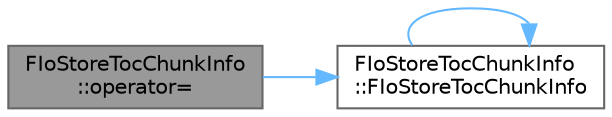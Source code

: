 digraph "FIoStoreTocChunkInfo::operator="
{
 // INTERACTIVE_SVG=YES
 // LATEX_PDF_SIZE
  bgcolor="transparent";
  edge [fontname=Helvetica,fontsize=10,labelfontname=Helvetica,labelfontsize=10];
  node [fontname=Helvetica,fontsize=10,shape=box,height=0.2,width=0.4];
  rankdir="LR";
  Node1 [id="Node000001",label="FIoStoreTocChunkInfo\l::operator=",height=0.2,width=0.4,color="gray40", fillcolor="grey60", style="filled", fontcolor="black",tooltip=" "];
  Node1 -> Node2 [id="edge1_Node000001_Node000002",color="steelblue1",style="solid",tooltip=" "];
  Node2 [id="Node000002",label="FIoStoreTocChunkInfo\l::FIoStoreTocChunkInfo",height=0.2,width=0.4,color="grey40", fillcolor="white", style="filled",URL="$d3/d30/structFIoStoreTocChunkInfo.html#a5db490be09507d722608f97be263159d",tooltip=" "];
  Node2 -> Node2 [id="edge2_Node000002_Node000002",color="steelblue1",style="solid",tooltip=" "];
}
